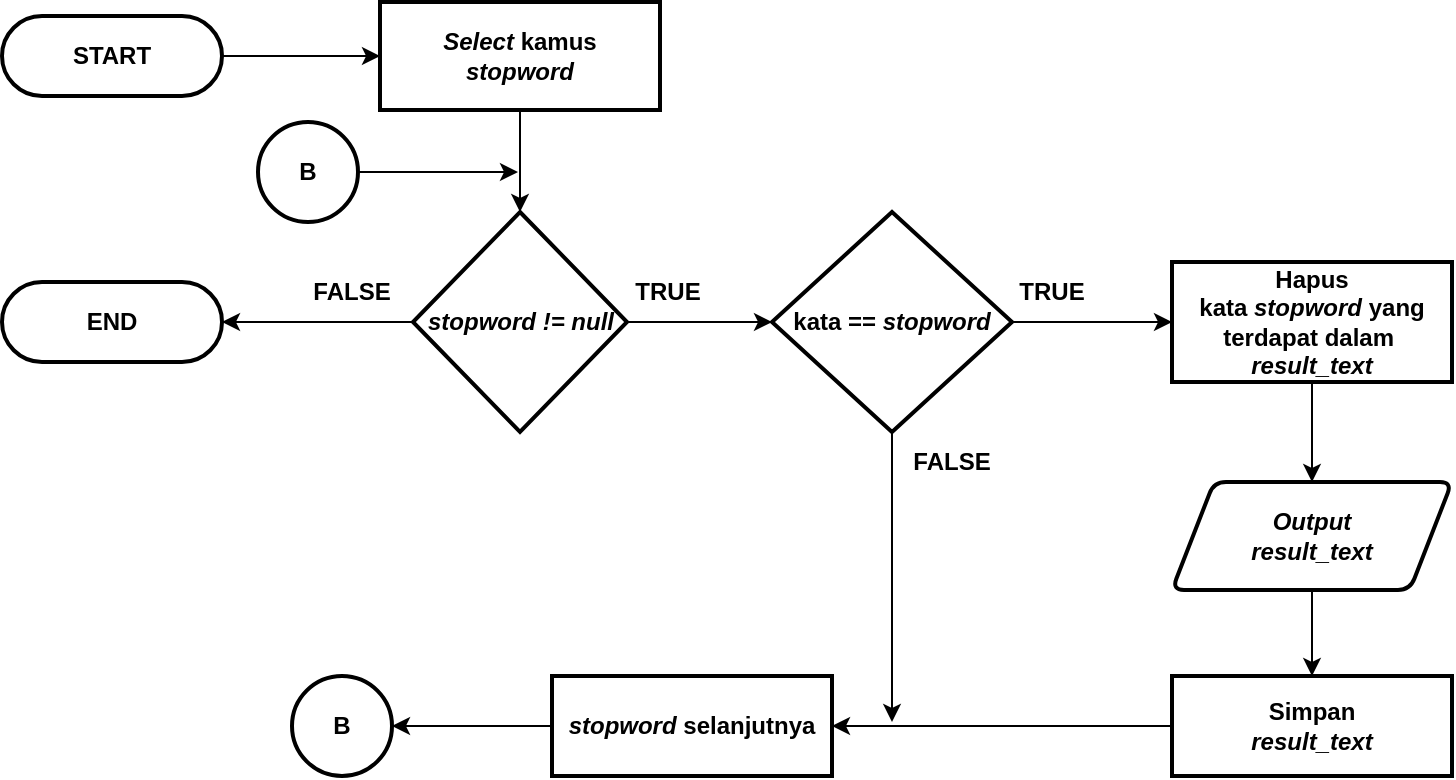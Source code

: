 <mxfile version="14.2.9" type="device"><diagram id="H_fRqtyggIVv_zjI1ywA" name="Page-1"><mxGraphModel dx="1019" dy="492" grid="1" gridSize="10" guides="1" tooltips="1" connect="1" arrows="1" fold="1" page="1" pageScale="1" pageWidth="827" pageHeight="1169" math="0" shadow="0"><root><mxCell id="0"/><mxCell id="1" parent="0"/><mxCell id="nq37NrVnf6S420Zew8mY-68" style="edgeStyle=orthogonalEdgeStyle;rounded=0;orthogonalLoop=1;jettySize=auto;html=1;entryX=0.5;entryY=0;entryDx=0;entryDy=0;entryPerimeter=0;fontSize=12;" parent="1" edge="1"><mxGeometry relative="1" as="geometry"><mxPoint x="100" y="410" as="sourcePoint"/><Array as="points"><mxPoint x="100" y="450"/><mxPoint x="200" y="450"/><mxPoint x="200" y="110"/><mxPoint x="300" y="110"/></Array></mxGeometry></mxCell><mxCell id="ODAMLEJdmm_eWChrQkhK-125" style="edgeStyle=orthogonalEdgeStyle;rounded=0;orthogonalLoop=1;jettySize=auto;html=1;entryX=0;entryY=0.5;entryDx=0;entryDy=0;" parent="1" source="ODAMLEJdmm_eWChrQkhK-4" target="ODAMLEJdmm_eWChrQkhK-114" edge="1"><mxGeometry relative="1" as="geometry"/></mxCell><mxCell id="ODAMLEJdmm_eWChrQkhK-4" value="&lt;b style=&quot;font-size: 12px;&quot;&gt;START&lt;/b&gt;" style="rounded=1;whiteSpace=wrap;html=1;absoluteArcSize=1;arcSize=140;strokeWidth=2;fontSize=12;" parent="1" vertex="1"><mxGeometry x="55" y="67" width="110" height="40" as="geometry"/></mxCell><mxCell id="ODAMLEJdmm_eWChrQkhK-95" value="&lt;b&gt;END&lt;/b&gt;" style="rounded=1;whiteSpace=wrap;html=1;absoluteArcSize=1;arcSize=140;strokeWidth=2;fontSize=12;" parent="1" vertex="1"><mxGeometry x="55" y="200.0" width="110" height="40" as="geometry"/></mxCell><mxCell id="ODAMLEJdmm_eWChrQkhK-118" style="edgeStyle=orthogonalEdgeStyle;rounded=0;orthogonalLoop=1;jettySize=auto;html=1;entryX=0.5;entryY=0;entryDx=0;entryDy=0;entryPerimeter=0;" parent="1" source="ODAMLEJdmm_eWChrQkhK-114" target="ODAMLEJdmm_eWChrQkhK-116" edge="1"><mxGeometry relative="1" as="geometry"><mxPoint x="314" y="165" as="targetPoint"/></mxGeometry></mxCell><mxCell id="ODAMLEJdmm_eWChrQkhK-114" value="&lt;font face=&quot;helvetica&quot;&gt;&lt;b&gt;&lt;i&gt;Select &lt;/i&gt;kamus&lt;br&gt;&lt;i&gt;stopword&lt;/i&gt;&lt;/b&gt;&lt;/font&gt;" style="rounded=1;whiteSpace=wrap;html=1;absoluteArcSize=1;arcSize=0;strokeWidth=2;fontSize=12;" parent="1" vertex="1"><mxGeometry x="244" y="60" width="140" height="54" as="geometry"/></mxCell><mxCell id="ODAMLEJdmm_eWChrQkhK-141" style="edgeStyle=orthogonalEdgeStyle;rounded=0;orthogonalLoop=1;jettySize=auto;html=1;entryX=1;entryY=0.5;entryDx=0;entryDy=0;" parent="1" source="ODAMLEJdmm_eWChrQkhK-116" target="ODAMLEJdmm_eWChrQkhK-95" edge="1"><mxGeometry relative="1" as="geometry"><mxPoint x="180" y="320" as="targetPoint"/></mxGeometry></mxCell><mxCell id="ODAMLEJdmm_eWChrQkhK-146" style="edgeStyle=orthogonalEdgeStyle;rounded=0;orthogonalLoop=1;jettySize=auto;html=1;entryX=0;entryY=0.5;entryDx=0;entryDy=0;entryPerimeter=0;" parent="1" source="ODAMLEJdmm_eWChrQkhK-116" target="ODAMLEJdmm_eWChrQkhK-121" edge="1"><mxGeometry relative="1" as="geometry"/></mxCell><mxCell id="ODAMLEJdmm_eWChrQkhK-116" value="&lt;b style=&quot;font-family: &amp;#34;helvetica&amp;#34;&quot;&gt;&lt;i&gt;stopword != null&lt;/i&gt;&lt;/b&gt;" style="strokeWidth=2;html=1;shape=mxgraph.flowchart.decision;whiteSpace=wrap;rounded=1;align=center;fontStyle=1" parent="1" vertex="1"><mxGeometry x="260.5" y="165" width="107" height="110" as="geometry"/></mxCell><mxCell id="EqvfHYxsEvTHwqci0qrt-4" style="edgeStyle=orthogonalEdgeStyle;rounded=0;orthogonalLoop=1;jettySize=auto;html=1;" parent="1" source="ODAMLEJdmm_eWChrQkhK-121" edge="1"><mxGeometry relative="1" as="geometry"><mxPoint x="500" y="420" as="targetPoint"/></mxGeometry></mxCell><mxCell id="EqvfHYxsEvTHwqci0qrt-6" style="edgeStyle=orthogonalEdgeStyle;rounded=0;orthogonalLoop=1;jettySize=auto;html=1;entryX=0;entryY=0.5;entryDx=0;entryDy=0;" parent="1" source="ODAMLEJdmm_eWChrQkhK-121" target="ODAMLEJdmm_eWChrQkhK-132" edge="1"><mxGeometry relative="1" as="geometry"/></mxCell><mxCell id="ODAMLEJdmm_eWChrQkhK-121" value="&lt;b style=&quot;font-family: &amp;#34;helvetica&amp;#34;&quot;&gt;kata ==&amp;nbsp;&lt;/b&gt;&lt;b style=&quot;font-family: &amp;#34;helvetica&amp;#34;&quot;&gt;&lt;i&gt;stopword&lt;/i&gt;&lt;/b&gt;" style="strokeWidth=2;html=1;shape=mxgraph.flowchart.decision;whiteSpace=wrap;rounded=1;align=center;fontStyle=1" parent="1" vertex="1"><mxGeometry x="440" y="165" width="120" height="110" as="geometry"/></mxCell><mxCell id="ODAMLEJdmm_eWChrQkhK-123" value="TRUE" style="text;html=1;strokeColor=none;fillColor=none;align=center;verticalAlign=middle;whiteSpace=wrap;rounded=0;fontStyle=1" parent="1" vertex="1"><mxGeometry x="367.5" y="195" width="40" height="20" as="geometry"/></mxCell><mxCell id="ODAMLEJdmm_eWChrQkhK-124" value="FALSE" style="text;html=1;strokeColor=none;fillColor=none;align=center;verticalAlign=middle;whiteSpace=wrap;rounded=0;fontStyle=1" parent="1" vertex="1"><mxGeometry x="210" y="195" width="40" height="20" as="geometry"/></mxCell><mxCell id="EqvfHYxsEvTHwqci0qrt-8" style="edgeStyle=orthogonalEdgeStyle;rounded=0;orthogonalLoop=1;jettySize=auto;html=1;entryX=1;entryY=0.5;entryDx=0;entryDy=0;entryPerimeter=0;" parent="1" source="ODAMLEJdmm_eWChrQkhK-128" target="EqvfHYxsEvTHwqci0qrt-7" edge="1"><mxGeometry relative="1" as="geometry"/></mxCell><mxCell id="ODAMLEJdmm_eWChrQkhK-128" value="&lt;b style=&quot;font-family: &amp;#34;helvetica&amp;#34;&quot;&gt;&lt;i&gt;stopword&lt;/i&gt;&lt;/b&gt;&lt;b style=&quot;font-family: &amp;#34;helvetica&amp;#34;&quot;&gt;&lt;i&gt;&amp;nbsp;&lt;/i&gt;&lt;/b&gt;&lt;font face=&quot;helvetica&quot;&gt;&lt;b&gt;selanjutnya&lt;br&gt;&lt;/b&gt;&lt;/font&gt;" style="rounded=1;whiteSpace=wrap;html=1;absoluteArcSize=1;arcSize=0;strokeWidth=2;fontSize=12;" parent="1" vertex="1"><mxGeometry x="330" y="397" width="140" height="50" as="geometry"/></mxCell><mxCell id="EqvfHYxsEvTHwqci0qrt-13" style="edgeStyle=orthogonalEdgeStyle;rounded=0;orthogonalLoop=1;jettySize=auto;html=1;entryX=0.5;entryY=0;entryDx=0;entryDy=0;" parent="1" source="ODAMLEJdmm_eWChrQkhK-132" target="EqvfHYxsEvTHwqci0qrt-12" edge="1"><mxGeometry relative="1" as="geometry"/></mxCell><mxCell id="ODAMLEJdmm_eWChrQkhK-132" value="&lt;font face=&quot;helvetica&quot;&gt;&lt;b&gt;Hapus kata&amp;nbsp;&lt;/b&gt;&lt;/font&gt;&lt;i&gt;&lt;b style=&quot;font-family: &amp;#34;helvetica&amp;#34;&quot;&gt;stopword&lt;/b&gt;&lt;b style=&quot;font-family: &amp;#34;helvetica&amp;#34;&quot;&gt;&amp;nbsp;&lt;/b&gt;&lt;/i&gt;&lt;span style=&quot;font-weight: 700&quot;&gt;yang terdapat dalam&amp;nbsp;&lt;br&gt;&lt;/span&gt;&lt;b style=&quot;font-family: &amp;#34;helvetica&amp;#34;&quot;&gt;&lt;i&gt;result_text&lt;/i&gt;&lt;/b&gt;&lt;font face=&quot;helvetica&quot;&gt;&lt;b&gt;&lt;br&gt;&lt;/b&gt;&lt;/font&gt;" style="rounded=1;whiteSpace=wrap;html=1;absoluteArcSize=1;arcSize=0;strokeWidth=2;fontSize=12;" parent="1" vertex="1"><mxGeometry x="640" y="190" width="140" height="60" as="geometry"/></mxCell><mxCell id="ODAMLEJdmm_eWChrQkhK-137" value="TRUE" style="text;html=1;strokeColor=none;fillColor=none;align=center;verticalAlign=middle;whiteSpace=wrap;rounded=0;fontStyle=1" parent="1" vertex="1"><mxGeometry x="560" y="195" width="40" height="20" as="geometry"/></mxCell><mxCell id="ODAMLEJdmm_eWChrQkhK-138" value="FALSE" style="text;html=1;strokeColor=none;fillColor=none;align=center;verticalAlign=middle;whiteSpace=wrap;rounded=0;fontStyle=1" parent="1" vertex="1"><mxGeometry x="510" y="280" width="40" height="20" as="geometry"/></mxCell><mxCell id="EqvfHYxsEvTHwqci0qrt-3" style="edgeStyle=orthogonalEdgeStyle;rounded=0;orthogonalLoop=1;jettySize=auto;html=1;entryX=1;entryY=0.5;entryDx=0;entryDy=0;" parent="1" source="ODAMLEJdmm_eWChrQkhK-162" target="ODAMLEJdmm_eWChrQkhK-128" edge="1"><mxGeometry relative="1" as="geometry"/></mxCell><mxCell id="ODAMLEJdmm_eWChrQkhK-162" value="&lt;font face=&quot;helvetica&quot;&gt;&lt;b&gt;Simpan&lt;br&gt;&lt;i&gt;result_text&lt;/i&gt;&lt;br&gt;&lt;/b&gt;&lt;/font&gt;" style="rounded=1;whiteSpace=wrap;html=1;absoluteArcSize=1;arcSize=0;strokeWidth=2;fontSize=12;" parent="1" vertex="1"><mxGeometry x="640" y="397" width="140" height="50" as="geometry"/></mxCell><mxCell id="EqvfHYxsEvTHwqci0qrt-7" value="&lt;b&gt;B&lt;/b&gt;" style="strokeWidth=2;html=1;shape=mxgraph.flowchart.start_2;whiteSpace=wrap;" parent="1" vertex="1"><mxGeometry x="200" y="397" width="50" height="50" as="geometry"/></mxCell><mxCell id="EqvfHYxsEvTHwqci0qrt-10" style="edgeStyle=orthogonalEdgeStyle;rounded=0;orthogonalLoop=1;jettySize=auto;html=1;" parent="1" source="EqvfHYxsEvTHwqci0qrt-9" edge="1"><mxGeometry relative="1" as="geometry"><mxPoint x="313" y="145" as="targetPoint"/></mxGeometry></mxCell><mxCell id="EqvfHYxsEvTHwqci0qrt-9" value="&lt;b&gt;B&lt;/b&gt;" style="strokeWidth=2;html=1;shape=mxgraph.flowchart.start_2;whiteSpace=wrap;" parent="1" vertex="1"><mxGeometry x="183" y="120" width="50" height="50" as="geometry"/></mxCell><mxCell id="EqvfHYxsEvTHwqci0qrt-14" style="edgeStyle=orthogonalEdgeStyle;rounded=0;orthogonalLoop=1;jettySize=auto;html=1;entryX=0.5;entryY=0;entryDx=0;entryDy=0;" parent="1" source="EqvfHYxsEvTHwqci0qrt-12" target="ODAMLEJdmm_eWChrQkhK-162" edge="1"><mxGeometry relative="1" as="geometry"/></mxCell><mxCell id="EqvfHYxsEvTHwqci0qrt-12" value="&lt;i&gt;&lt;b&gt;Output&lt;br&gt;result_text&lt;/b&gt;&lt;/i&gt;" style="shape=parallelogram;html=1;strokeWidth=2;perimeter=parallelogramPerimeter;whiteSpace=wrap;rounded=1;arcSize=12;size=0.15;" parent="1" vertex="1"><mxGeometry x="640" y="300" width="140" height="54" as="geometry"/></mxCell></root></mxGraphModel></diagram></mxfile>